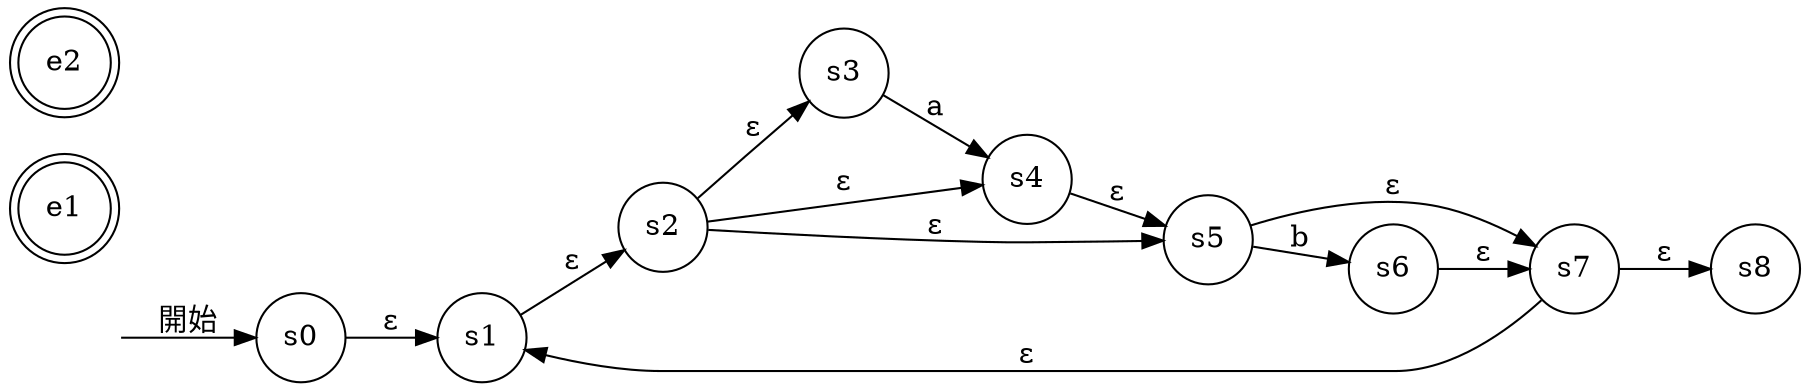 digraph G {
rankdir=LR;
empty [label = "" shape = plaintext];
node [shape = doublecircle]; e1 e2;
node [shape = circle];
empty -> s0 [label = "開始"];
        s0 -> s1 [label = "ε"]
s1 -> s2 [label = "ε"]
s2 -> s4 [label = "ε"]
s2 -> s5 [label = "ε"]
s2 -> s3 [label = "ε"]
s3 -> s4 [label = "a"]
s4 -> s5 [label = "ε"]
s5 -> s6 [label = "b"]
s5 -> s7 [label = "ε"]
s6 -> s7 [label = "ε"]
s7 -> s1 [label = "ε"]
s7 -> s8 [label = "ε"]
}
